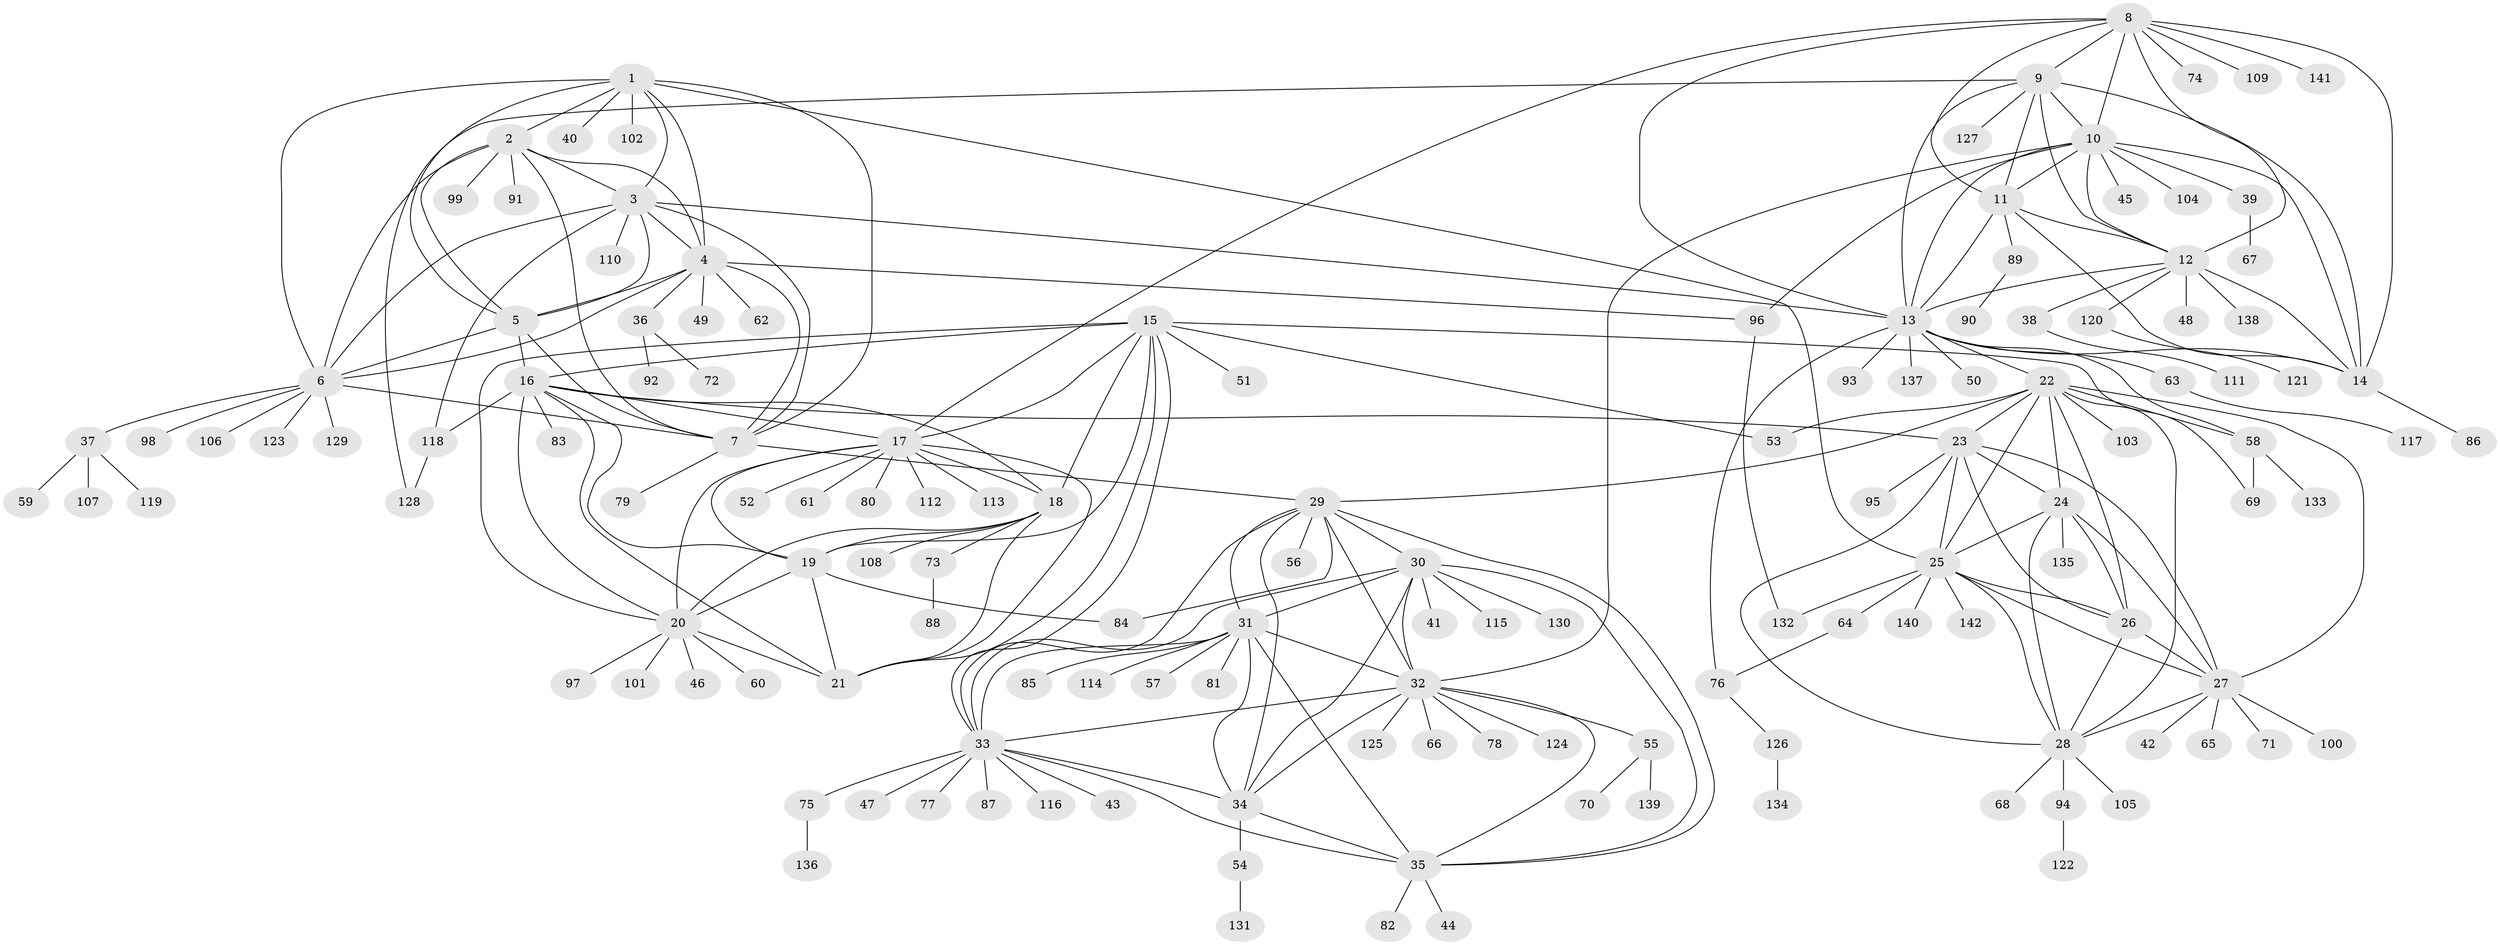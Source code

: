 // coarse degree distribution, {1: 0.6491228070175439, 11: 0.03508771929824561, 5: 0.10526315789473684, 2: 0.03508771929824561, 9: 0.017543859649122806, 10: 0.017543859649122806, 4: 0.03508771929824561, 6: 0.07017543859649122, 8: 0.03508771929824561}
// Generated by graph-tools (version 1.1) at 2025/37/03/04/25 23:37:46]
// undirected, 142 vertices, 231 edges
graph export_dot {
  node [color=gray90,style=filled];
  1;
  2;
  3;
  4;
  5;
  6;
  7;
  8;
  9;
  10;
  11;
  12;
  13;
  14;
  15;
  16;
  17;
  18;
  19;
  20;
  21;
  22;
  23;
  24;
  25;
  26;
  27;
  28;
  29;
  30;
  31;
  32;
  33;
  34;
  35;
  36;
  37;
  38;
  39;
  40;
  41;
  42;
  43;
  44;
  45;
  46;
  47;
  48;
  49;
  50;
  51;
  52;
  53;
  54;
  55;
  56;
  57;
  58;
  59;
  60;
  61;
  62;
  63;
  64;
  65;
  66;
  67;
  68;
  69;
  70;
  71;
  72;
  73;
  74;
  75;
  76;
  77;
  78;
  79;
  80;
  81;
  82;
  83;
  84;
  85;
  86;
  87;
  88;
  89;
  90;
  91;
  92;
  93;
  94;
  95;
  96;
  97;
  98;
  99;
  100;
  101;
  102;
  103;
  104;
  105;
  106;
  107;
  108;
  109;
  110;
  111;
  112;
  113;
  114;
  115;
  116;
  117;
  118;
  119;
  120;
  121;
  122;
  123;
  124;
  125;
  126;
  127;
  128;
  129;
  130;
  131;
  132;
  133;
  134;
  135;
  136;
  137;
  138;
  139;
  140;
  141;
  142;
  1 -- 2;
  1 -- 3;
  1 -- 4;
  1 -- 5;
  1 -- 6;
  1 -- 7;
  1 -- 25;
  1 -- 40;
  1 -- 102;
  2 -- 3;
  2 -- 4;
  2 -- 5;
  2 -- 6;
  2 -- 7;
  2 -- 91;
  2 -- 99;
  3 -- 4;
  3 -- 5;
  3 -- 6;
  3 -- 7;
  3 -- 13;
  3 -- 110;
  3 -- 118;
  4 -- 5;
  4 -- 6;
  4 -- 7;
  4 -- 36;
  4 -- 49;
  4 -- 62;
  4 -- 96;
  5 -- 6;
  5 -- 7;
  5 -- 16;
  6 -- 7;
  6 -- 37;
  6 -- 98;
  6 -- 106;
  6 -- 123;
  6 -- 129;
  7 -- 29;
  7 -- 79;
  8 -- 9;
  8 -- 10;
  8 -- 11;
  8 -- 12;
  8 -- 13;
  8 -- 14;
  8 -- 17;
  8 -- 74;
  8 -- 109;
  8 -- 141;
  9 -- 10;
  9 -- 11;
  9 -- 12;
  9 -- 13;
  9 -- 14;
  9 -- 127;
  9 -- 128;
  10 -- 11;
  10 -- 12;
  10 -- 13;
  10 -- 14;
  10 -- 32;
  10 -- 39;
  10 -- 45;
  10 -- 96;
  10 -- 104;
  11 -- 12;
  11 -- 13;
  11 -- 14;
  11 -- 89;
  12 -- 13;
  12 -- 14;
  12 -- 38;
  12 -- 48;
  12 -- 120;
  12 -- 138;
  13 -- 14;
  13 -- 22;
  13 -- 50;
  13 -- 58;
  13 -- 63;
  13 -- 76;
  13 -- 93;
  13 -- 137;
  14 -- 86;
  15 -- 16;
  15 -- 17;
  15 -- 18;
  15 -- 19;
  15 -- 20;
  15 -- 21;
  15 -- 33;
  15 -- 51;
  15 -- 53;
  15 -- 69;
  16 -- 17;
  16 -- 18;
  16 -- 19;
  16 -- 20;
  16 -- 21;
  16 -- 23;
  16 -- 83;
  16 -- 118;
  17 -- 18;
  17 -- 19;
  17 -- 20;
  17 -- 21;
  17 -- 52;
  17 -- 61;
  17 -- 80;
  17 -- 112;
  17 -- 113;
  18 -- 19;
  18 -- 20;
  18 -- 21;
  18 -- 73;
  18 -- 108;
  19 -- 20;
  19 -- 21;
  19 -- 84;
  20 -- 21;
  20 -- 46;
  20 -- 60;
  20 -- 97;
  20 -- 101;
  22 -- 23;
  22 -- 24;
  22 -- 25;
  22 -- 26;
  22 -- 27;
  22 -- 28;
  22 -- 29;
  22 -- 53;
  22 -- 58;
  22 -- 103;
  23 -- 24;
  23 -- 25;
  23 -- 26;
  23 -- 27;
  23 -- 28;
  23 -- 95;
  24 -- 25;
  24 -- 26;
  24 -- 27;
  24 -- 28;
  24 -- 135;
  25 -- 26;
  25 -- 27;
  25 -- 28;
  25 -- 64;
  25 -- 132;
  25 -- 140;
  25 -- 142;
  26 -- 27;
  26 -- 28;
  27 -- 28;
  27 -- 42;
  27 -- 65;
  27 -- 71;
  27 -- 100;
  28 -- 68;
  28 -- 94;
  28 -- 105;
  29 -- 30;
  29 -- 31;
  29 -- 32;
  29 -- 33;
  29 -- 34;
  29 -- 35;
  29 -- 56;
  29 -- 84;
  30 -- 31;
  30 -- 32;
  30 -- 33;
  30 -- 34;
  30 -- 35;
  30 -- 41;
  30 -- 115;
  30 -- 130;
  31 -- 32;
  31 -- 33;
  31 -- 34;
  31 -- 35;
  31 -- 57;
  31 -- 81;
  31 -- 85;
  31 -- 114;
  32 -- 33;
  32 -- 34;
  32 -- 35;
  32 -- 55;
  32 -- 66;
  32 -- 78;
  32 -- 124;
  32 -- 125;
  33 -- 34;
  33 -- 35;
  33 -- 43;
  33 -- 47;
  33 -- 75;
  33 -- 77;
  33 -- 87;
  33 -- 116;
  34 -- 35;
  34 -- 54;
  35 -- 44;
  35 -- 82;
  36 -- 72;
  36 -- 92;
  37 -- 59;
  37 -- 107;
  37 -- 119;
  38 -- 111;
  39 -- 67;
  54 -- 131;
  55 -- 70;
  55 -- 139;
  58 -- 69;
  58 -- 133;
  63 -- 117;
  64 -- 76;
  73 -- 88;
  75 -- 136;
  76 -- 126;
  89 -- 90;
  94 -- 122;
  96 -- 132;
  118 -- 128;
  120 -- 121;
  126 -- 134;
}

